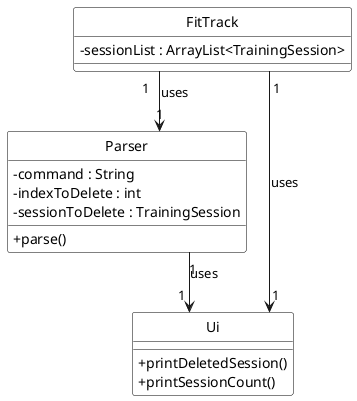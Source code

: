 @startuml
' Use right-angle straight lines for relationships
skinparam linetype ortho
hide circle
skinparam classAttributeIconSize 0
skinparam classBackgroundColor White
skinparam classBorderColor Black

' Define classes
class FitTrack {
    -sessionList : ArrayList<TrainingSession>
}

class Parser {
    -command : String
    -indexToDelete : int
    -sessionToDelete : TrainingSession
    +parse()
}

class Ui {
    +printDeletedSession()
    +printSessionCount()
}

' Define relationships with right-angle arrows
FitTrack "1" --> "1" Parser : uses
FitTrack "1" --> "1" Ui : uses

Parser "1" --> "1" Ui : uses

@enduml
